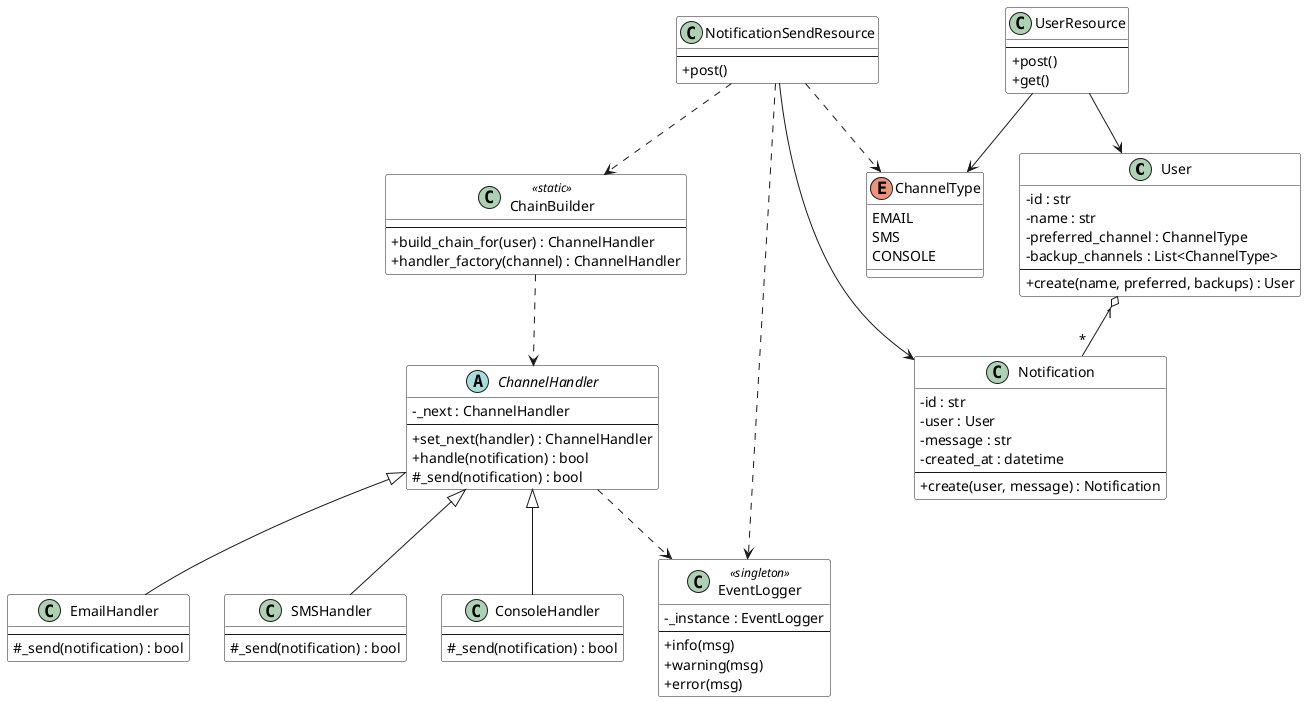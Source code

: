@startuml
skinparam classAttributeIconSize 0
skinparam shadowing false
skinparam classBackgroundColor white

'────────────────── Clases ───────────────────
class User {
  - id : str
  - name : str
  - preferred_channel : ChannelType
  - backup_channels : List<ChannelType>
  --
  + create(name, preferred, backups) : User
}

class Notification {
  - id : str
  - user : User
  - message : str
  - created_at : datetime
  --
  + create(user, message) : Notification
}

class EventLogger <<singleton>> {
  - _instance : EventLogger
  --
  + info(msg)
  + warning(msg)
  + error(msg)
}

enum ChannelType {
  EMAIL
  SMS
  CONSOLE
}

abstract class ChannelHandler {
  - _next : ChannelHandler
  --
  + set_next(handler) : ChannelHandler
  + handle(notification) : bool
  # _send(notification) : bool
}

class EmailHandler {
  --
  # _send(notification) : bool
}

class SMSHandler {
  --
  # _send(notification) : bool
}

class ConsoleHandler {
  --
  # _send(notification) : bool
}

class ChainBuilder <<static>> {
  --
  + build_chain_for(user) : ChannelHandler
  + handler_factory(channel) : ChannelHandler
}

class UserResource {
  --
  + post()
  + get()
}

class NotificationSendResource {
  --
  + post()
}

'────────────────── Relaciones ───────────────
ChannelHandler <|-- EmailHandler
ChannelHandler <|-- SMSHandler
ChannelHandler <|-- ConsoleHandler

UserResource --> User
UserResource --> ChannelType

NotificationSendResource --> Notification
NotificationSendResource ..> EventLogger
NotificationSendResource ..> ChainBuilder
NotificationSendResource ..> ChannelType

ChannelHandler ..> EventLogger
ChainBuilder ..> ChannelHandler

User "1" o-- "*" Notification
@enduml

